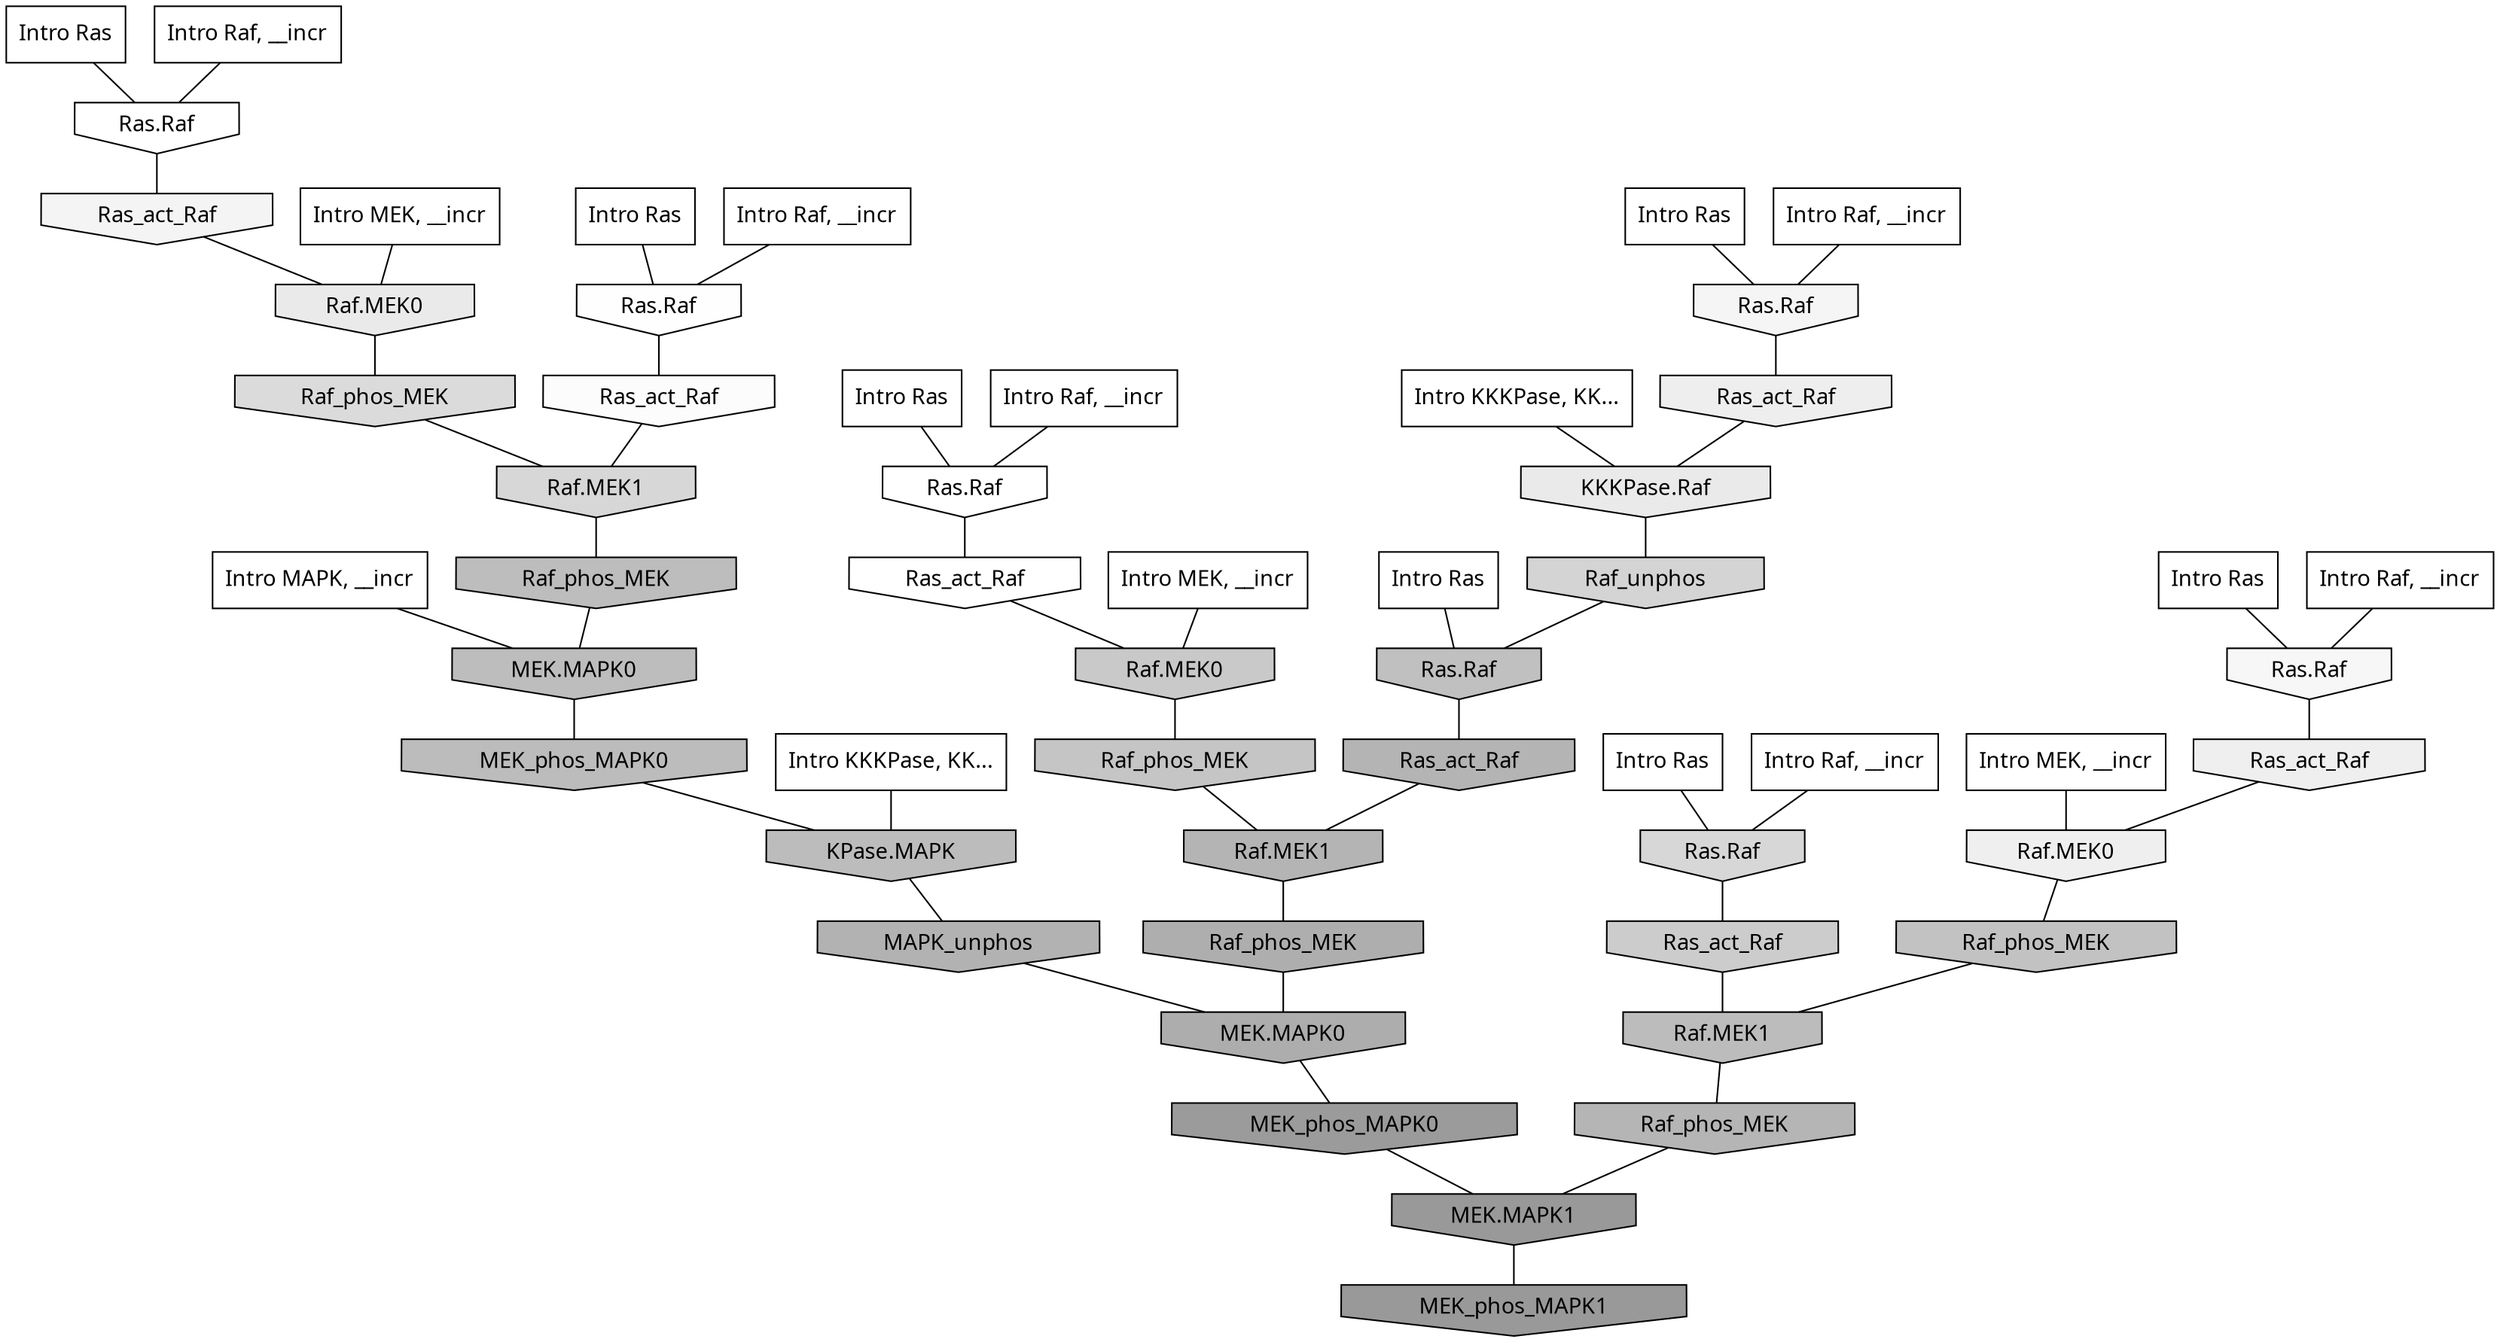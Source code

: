 digraph G{
  rankdir="TB";
  ranksep=0.30;
  node [fontname="CMU Serif"];
  edge [fontname="CMU Serif"];
  
  7 [label="Intro Ras", shape=rectangle, style=filled, fillcolor="0.000 0.000 1.000"]
  
  8 [label="Intro Ras", shape=rectangle, style=filled, fillcolor="0.000 0.000 1.000"]
  
  25 [label="Intro Ras", shape=rectangle, style=filled, fillcolor="0.000 0.000 1.000"]
  
  62 [label="Intro Ras", shape=rectangle, style=filled, fillcolor="0.000 0.000 1.000"]
  
  89 [label="Intro Ras", shape=rectangle, style=filled, fillcolor="0.000 0.000 1.000"]
  
  98 [label="Intro Ras", shape=rectangle, style=filled, fillcolor="0.000 0.000 1.000"]
  
  99 [label="Intro Ras", shape=rectangle, style=filled, fillcolor="0.000 0.000 1.000"]
  
  265 [label="Intro Raf, __incr", shape=rectangle, style=filled, fillcolor="0.000 0.000 1.000"]
  
  369 [label="Intro Raf, __incr", shape=rectangle, style=filled, fillcolor="0.000 0.000 1.000"]
  
  436 [label="Intro Raf, __incr", shape=rectangle, style=filled, fillcolor="0.000 0.000 1.000"]
  
  462 [label="Intro Raf, __incr", shape=rectangle, style=filled, fillcolor="0.000 0.000 1.000"]
  
  664 [label="Intro Raf, __incr", shape=rectangle, style=filled, fillcolor="0.000 0.000 1.000"]
  
  680 [label="Intro Raf, __incr", shape=rectangle, style=filled, fillcolor="0.000 0.000 1.000"]
  
  1183 [label="Intro MEK, __incr", shape=rectangle, style=filled, fillcolor="0.000 0.000 1.000"]
  
  1272 [label="Intro MEK, __incr", shape=rectangle, style=filled, fillcolor="0.000 0.000 1.000"]
  
  1586 [label="Intro MEK, __incr", shape=rectangle, style=filled, fillcolor="0.000 0.000 1.000"]
  
  2419 [label="Intro MAPK, __incr", shape=rectangle, style=filled, fillcolor="0.000 0.000 1.000"]
  
  3146 [label="Intro KKKPase, KK...", shape=rectangle, style=filled, fillcolor="0.000 0.000 1.000"]
  
  3187 [label="Intro KKKPase, KK...", shape=rectangle, style=filled, fillcolor="0.000 0.000 1.000"]
  
  3213 [label="Ras.Raf", shape=invhouse, style=filled, fillcolor="0.000 0.000 1.000"]
  
  3311 [label="Ras.Raf", shape=invhouse, style=filled, fillcolor="0.000 0.000 0.999"]
  
  3312 [label="Ras_act_Raf", shape=invhouse, style=filled, fillcolor="0.000 0.000 0.999"]
  
  3347 [label="Ras.Raf", shape=invhouse, style=filled, fillcolor="0.000 0.000 0.994"]
  
  3384 [label="Ras_act_Raf", shape=invhouse, style=filled, fillcolor="0.000 0.000 0.988"]
  
  3526 [label="Ras.Raf", shape=invhouse, style=filled, fillcolor="0.000 0.000 0.965"]
  
  3580 [label="Ras.Raf", shape=invhouse, style=filled, fillcolor="0.000 0.000 0.959"]
  
  3613 [label="Ras_act_Raf", shape=invhouse, style=filled, fillcolor="0.000 0.000 0.955"]
  
  3845 [label="Ras_act_Raf", shape=invhouse, style=filled, fillcolor="0.000 0.000 0.934"]
  
  3848 [label="Raf.MEK0", shape=invhouse, style=filled, fillcolor="0.000 0.000 0.934"]
  
  3862 [label="Ras_act_Raf", shape=invhouse, style=filled, fillcolor="0.000 0.000 0.933"]
  
  4115 [label="Raf.MEK0", shape=invhouse, style=filled, fillcolor="0.000 0.000 0.917"]
  
  4143 [label="KKKPase.Raf", shape=invhouse, style=filled, fillcolor="0.000 0.000 0.915"]
  
  5001 [label="Raf_phos_MEK", shape=invhouse, style=filled, fillcolor="0.000 0.000 0.858"]
  
  5277 [label="Raf.MEK1", shape=invhouse, style=filled, fillcolor="0.000 0.000 0.842"]
  
  5292 [label="Ras.Raf", shape=invhouse, style=filled, fillcolor="0.000 0.000 0.841"]
  
  5502 [label="Raf_unphos", shape=invhouse, style=filled, fillcolor="0.000 0.000 0.829"]
  
  6044 [label="Ras_act_Raf", shape=invhouse, style=filled, fillcolor="0.000 0.000 0.799"]
  
  6332 [label="Raf.MEK0", shape=invhouse, style=filled, fillcolor="0.000 0.000 0.786"]
  
  6649 [label="Raf_phos_MEK", shape=invhouse, style=filled, fillcolor="0.000 0.000 0.773"]
  
  6970 [label="Raf_phos_MEK", shape=invhouse, style=filled, fillcolor="0.000 0.000 0.761"]
  
  7274 [label="Ras.Raf", shape=invhouse, style=filled, fillcolor="0.000 0.000 0.751"]
  
  7577 [label="Raf_phos_MEK", shape=invhouse, style=filled, fillcolor="0.000 0.000 0.742"]
  
  7588 [label="MEK.MAPK0", shape=invhouse, style=filled, fillcolor="0.000 0.000 0.741"]
  
  7689 [label="MEK_phos_MAPK0", shape=invhouse, style=filled, fillcolor="0.000 0.000 0.737"]
  
  7691 [label="Raf.MEK1", shape=invhouse, style=filled, fillcolor="0.000 0.000 0.737"]
  
  7783 [label="KPase.MAPK", shape=invhouse, style=filled, fillcolor="0.000 0.000 0.735"]
  
  8570 [label="Raf_phos_MEK", shape=invhouse, style=filled, fillcolor="0.000 0.000 0.710"]
  
  8742 [label="Ras_act_Raf", shape=invhouse, style=filled, fillcolor="0.000 0.000 0.706"]
  
  8747 [label="Raf.MEK1", shape=invhouse, style=filled, fillcolor="0.000 0.000 0.706"]
  
  8976 [label="MAPK_unphos", shape=invhouse, style=filled, fillcolor="0.000 0.000 0.698"]
  
  9756 [label="Raf_phos_MEK", shape=invhouse, style=filled, fillcolor="0.000 0.000 0.680"]
  
  9977 [label="MEK.MAPK0", shape=invhouse, style=filled, fillcolor="0.000 0.000 0.676"]
  
  13705 [label="MEK_phos_MAPK0", shape=invhouse, style=filled, fillcolor="0.000 0.000 0.607"]
  
  14234 [label="MEK.MAPK1", shape=invhouse, style=filled, fillcolor="0.000 0.000 0.600"]
  
  14241 [label="MEK_phos_MAPK1", shape=invhouse, style=filled, fillcolor="0.000 0.000 0.600"]
  
  
  14234 -> 14241 [dir=none, color="0.000 0.000 0.000"] 
  13705 -> 14234 [dir=none, color="0.000 0.000 0.000"] 
  9977 -> 13705 [dir=none, color="0.000 0.000 0.000"] 
  9756 -> 9977 [dir=none, color="0.000 0.000 0.000"] 
  8976 -> 9977 [dir=none, color="0.000 0.000 0.000"] 
  8747 -> 9756 [dir=none, color="0.000 0.000 0.000"] 
  8742 -> 8747 [dir=none, color="0.000 0.000 0.000"] 
  8570 -> 14234 [dir=none, color="0.000 0.000 0.000"] 
  7783 -> 8976 [dir=none, color="0.000 0.000 0.000"] 
  7691 -> 8570 [dir=none, color="0.000 0.000 0.000"] 
  7689 -> 7783 [dir=none, color="0.000 0.000 0.000"] 
  7588 -> 7689 [dir=none, color="0.000 0.000 0.000"] 
  7577 -> 7588 [dir=none, color="0.000 0.000 0.000"] 
  7274 -> 8742 [dir=none, color="0.000 0.000 0.000"] 
  6970 -> 7691 [dir=none, color="0.000 0.000 0.000"] 
  6649 -> 8747 [dir=none, color="0.000 0.000 0.000"] 
  6332 -> 6649 [dir=none, color="0.000 0.000 0.000"] 
  6044 -> 7691 [dir=none, color="0.000 0.000 0.000"] 
  5502 -> 7274 [dir=none, color="0.000 0.000 0.000"] 
  5292 -> 6044 [dir=none, color="0.000 0.000 0.000"] 
  5277 -> 7577 [dir=none, color="0.000 0.000 0.000"] 
  5001 -> 5277 [dir=none, color="0.000 0.000 0.000"] 
  4143 -> 5502 [dir=none, color="0.000 0.000 0.000"] 
  4115 -> 5001 [dir=none, color="0.000 0.000 0.000"] 
  3862 -> 4143 [dir=none, color="0.000 0.000 0.000"] 
  3848 -> 6970 [dir=none, color="0.000 0.000 0.000"] 
  3845 -> 3848 [dir=none, color="0.000 0.000 0.000"] 
  3613 -> 4115 [dir=none, color="0.000 0.000 0.000"] 
  3580 -> 3862 [dir=none, color="0.000 0.000 0.000"] 
  3526 -> 3845 [dir=none, color="0.000 0.000 0.000"] 
  3384 -> 5277 [dir=none, color="0.000 0.000 0.000"] 
  3347 -> 3384 [dir=none, color="0.000 0.000 0.000"] 
  3312 -> 6332 [dir=none, color="0.000 0.000 0.000"] 
  3311 -> 3312 [dir=none, color="0.000 0.000 0.000"] 
  3213 -> 3613 [dir=none, color="0.000 0.000 0.000"] 
  3187 -> 7783 [dir=none, color="0.000 0.000 0.000"] 
  3146 -> 4143 [dir=none, color="0.000 0.000 0.000"] 
  2419 -> 7588 [dir=none, color="0.000 0.000 0.000"] 
  1586 -> 6332 [dir=none, color="0.000 0.000 0.000"] 
  1272 -> 4115 [dir=none, color="0.000 0.000 0.000"] 
  1183 -> 3848 [dir=none, color="0.000 0.000 0.000"] 
  680 -> 3213 [dir=none, color="0.000 0.000 0.000"] 
  664 -> 3580 [dir=none, color="0.000 0.000 0.000"] 
  462 -> 3311 [dir=none, color="0.000 0.000 0.000"] 
  436 -> 3526 [dir=none, color="0.000 0.000 0.000"] 
  369 -> 3347 [dir=none, color="0.000 0.000 0.000"] 
  265 -> 5292 [dir=none, color="0.000 0.000 0.000"] 
  99 -> 3311 [dir=none, color="0.000 0.000 0.000"] 
  98 -> 3347 [dir=none, color="0.000 0.000 0.000"] 
  89 -> 3580 [dir=none, color="0.000 0.000 0.000"] 
  62 -> 3526 [dir=none, color="0.000 0.000 0.000"] 
  25 -> 5292 [dir=none, color="0.000 0.000 0.000"] 
  8 -> 7274 [dir=none, color="0.000 0.000 0.000"] 
  7 -> 3213 [dir=none, color="0.000 0.000 0.000"] 
  
  }
